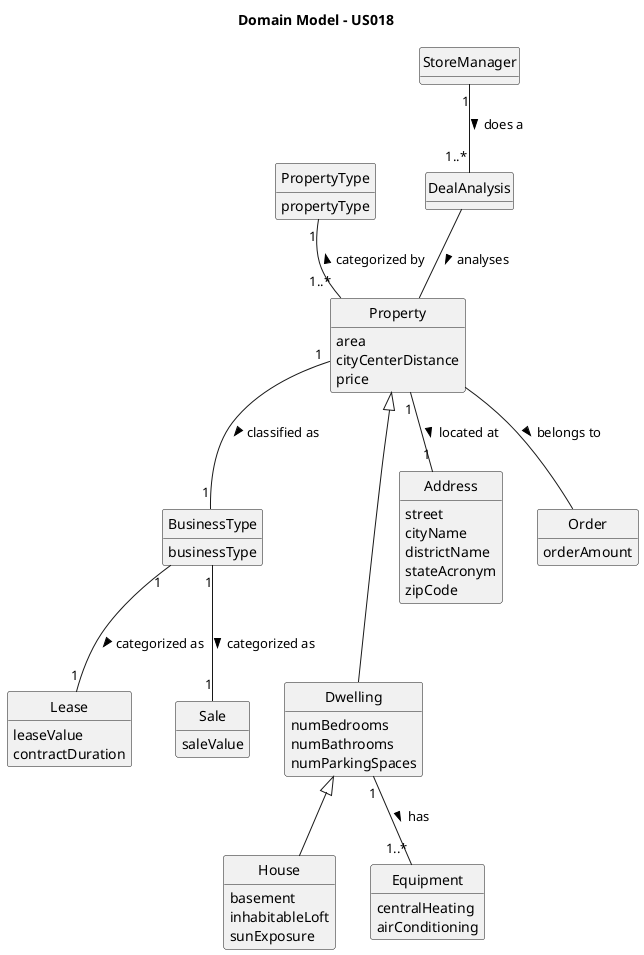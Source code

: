 @startuml
skinparam monochrome true
skinparam packageStyle rectangle
skinparam shadowing false

'left to right direction

skinparam classAttributeIconSize 0

hide circle
hide methods

title Domain Model - US018

'class Platform {
'  -description
'}

class Property{
    area
    cityCenterDistance
    price
}

class PropertyType{
    propertyType
}

class BusinessType{
    businessType
}

class Lease{
    leaseValue
    contractDuration
}

class Sale{
    saleValue
}

class StoreManager{
}


class Dwelling{
    numBedrooms
    numBathrooms
    numParkingSpaces
}

class House{
    basement
    inhabitableLoft
    sunExposure
}

class Address{
    street
    cityName
    districtName
    stateAcronym
    zipCode
}

class Equipment{
    centralHeating
    airConditioning
}

class StoreManager {
}

class DealAnalysis{
}

class Order{
    orderAmount
}

'StoreManager -- Agency : manages >
StoreManager "1" -- "1..*" DealAnalysis : does a >
DealAnalysis -- Property : analyses >
Property -- Order : belongs to >
Property "1" -- "1" Address : located at >
Property <|--- Dwelling
Dwelling <|-- House
Dwelling "1" -- "1..*" Equipment : has >

PropertyType "1" -- "1..*" Property : categorized by <

Property "1" -- "1" BusinessType : classified as >

BusinessType "1" -- "1" Lease : categorized as >
BusinessType "1" -- "1" Sale : categorized as >

@enduml